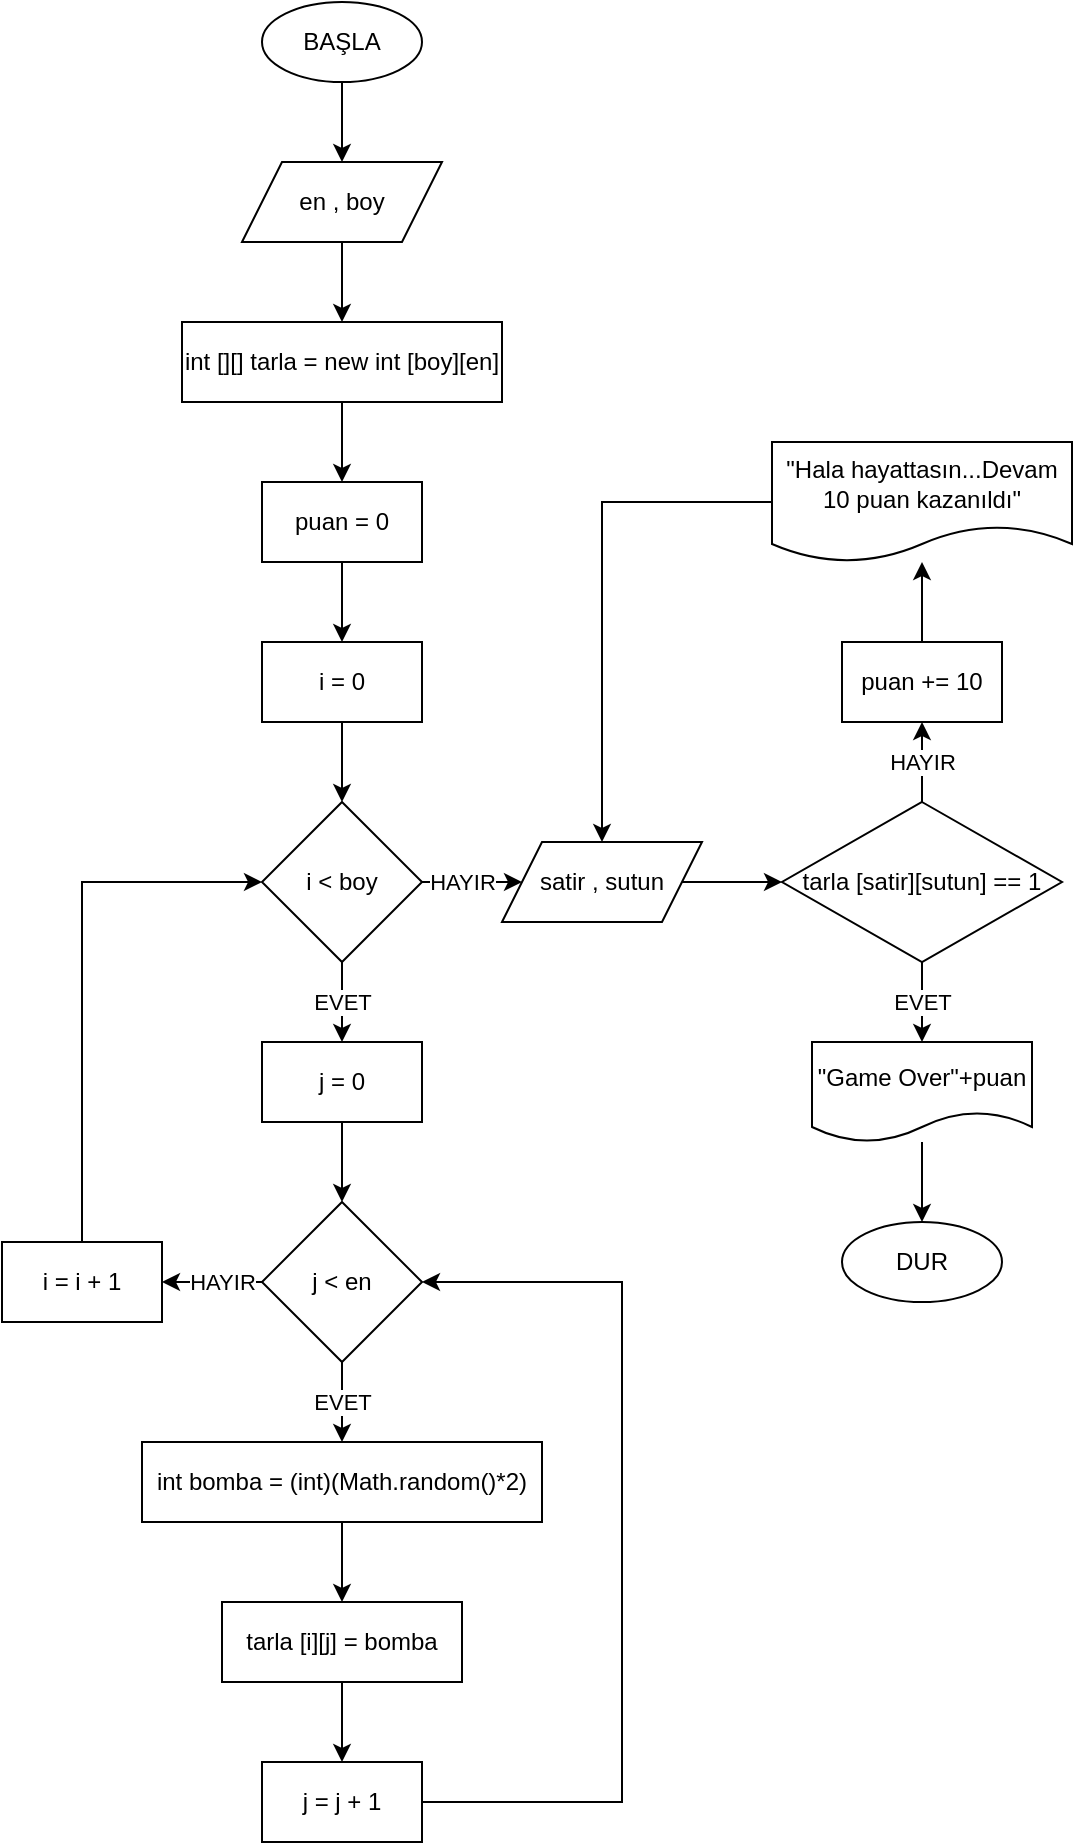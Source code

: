 <mxfile version="16.2.0" type="device"><diagram id="123lgCqeFwsPNUfiZTP2" name="Sayfa -1"><mxGraphModel dx="694" dy="822" grid="1" gridSize="10" guides="1" tooltips="1" connect="1" arrows="1" fold="1" page="0" pageScale="1" pageWidth="827" pageHeight="1169" background="none" math="0" shadow="0"><root><mxCell id="0"/><mxCell id="1" parent="0"/><mxCell id="7r3iztxmR1q6d_pn8n54-192" value="" style="edgeStyle=orthogonalEdgeStyle;rounded=0;orthogonalLoop=1;jettySize=auto;html=1;" edge="1" parent="1" source="7r3iztxmR1q6d_pn8n54-71" target="7r3iztxmR1q6d_pn8n54-156"><mxGeometry relative="1" as="geometry"/></mxCell><mxCell id="7r3iztxmR1q6d_pn8n54-71" value="BAŞLA" style="ellipse;whiteSpace=wrap;html=1;" vertex="1" parent="1"><mxGeometry x="400" y="-160" width="80" height="40" as="geometry"/></mxCell><mxCell id="7r3iztxmR1q6d_pn8n54-194" value="" style="edgeStyle=orthogonalEdgeStyle;rounded=0;orthogonalLoop=1;jettySize=auto;html=1;" edge="1" parent="1" source="7r3iztxmR1q6d_pn8n54-156" target="7r3iztxmR1q6d_pn8n54-193"><mxGeometry relative="1" as="geometry"/></mxCell><mxCell id="7r3iztxmR1q6d_pn8n54-156" value="en , boy" style="shape=parallelogram;perimeter=parallelogramPerimeter;whiteSpace=wrap;html=1;fixedSize=1;" vertex="1" parent="1"><mxGeometry x="390" y="-80" width="100" height="40" as="geometry"/></mxCell><mxCell id="7r3iztxmR1q6d_pn8n54-172" value="DUR" style="ellipse;whiteSpace=wrap;html=1;" vertex="1" parent="1"><mxGeometry x="690" y="450" width="80" height="40" as="geometry"/></mxCell><mxCell id="7r3iztxmR1q6d_pn8n54-196" value="" style="edgeStyle=orthogonalEdgeStyle;rounded=0;orthogonalLoop=1;jettySize=auto;html=1;" edge="1" parent="1" source="7r3iztxmR1q6d_pn8n54-193" target="7r3iztxmR1q6d_pn8n54-195"><mxGeometry relative="1" as="geometry"/></mxCell><mxCell id="7r3iztxmR1q6d_pn8n54-193" value="int [][] tarla = new int [boy][en]" style="whiteSpace=wrap;html=1;" vertex="1" parent="1"><mxGeometry x="360" width="160" height="40" as="geometry"/></mxCell><mxCell id="7r3iztxmR1q6d_pn8n54-222" value="" style="edgeStyle=orthogonalEdgeStyle;rounded=0;orthogonalLoop=1;jettySize=auto;html=1;" edge="1" parent="1" source="7r3iztxmR1q6d_pn8n54-195" target="7r3iztxmR1q6d_pn8n54-221"><mxGeometry relative="1" as="geometry"/></mxCell><mxCell id="7r3iztxmR1q6d_pn8n54-195" value="puan = 0" style="whiteSpace=wrap;html=1;" vertex="1" parent="1"><mxGeometry x="400" y="80" width="80" height="40" as="geometry"/></mxCell><mxCell id="7r3iztxmR1q6d_pn8n54-201" value="EVET" style="edgeStyle=orthogonalEdgeStyle;rounded=0;orthogonalLoop=1;jettySize=auto;html=1;" edge="1" parent="1" source="7r3iztxmR1q6d_pn8n54-197" target="7r3iztxmR1q6d_pn8n54-200"><mxGeometry relative="1" as="geometry"/></mxCell><mxCell id="7r3iztxmR1q6d_pn8n54-232" value="HAYIR" style="edgeStyle=orthogonalEdgeStyle;rounded=0;orthogonalLoop=1;jettySize=auto;html=1;" edge="1" parent="1" source="7r3iztxmR1q6d_pn8n54-197" target="7r3iztxmR1q6d_pn8n54-231"><mxGeometry x="-0.2" relative="1" as="geometry"><mxPoint as="offset"/></mxGeometry></mxCell><mxCell id="7r3iztxmR1q6d_pn8n54-197" value="i &amp;lt; boy" style="rhombus;whiteSpace=wrap;html=1;" vertex="1" parent="1"><mxGeometry x="400" y="240" width="80" height="80" as="geometry"/></mxCell><mxCell id="7r3iztxmR1q6d_pn8n54-203" value="" style="edgeStyle=orthogonalEdgeStyle;rounded=0;orthogonalLoop=1;jettySize=auto;html=1;" edge="1" parent="1" source="7r3iztxmR1q6d_pn8n54-200" target="7r3iztxmR1q6d_pn8n54-202"><mxGeometry relative="1" as="geometry"/></mxCell><mxCell id="7r3iztxmR1q6d_pn8n54-200" value="j = 0" style="whiteSpace=wrap;html=1;" vertex="1" parent="1"><mxGeometry x="400" y="360" width="80" height="40" as="geometry"/></mxCell><mxCell id="7r3iztxmR1q6d_pn8n54-205" value="EVET" style="edgeStyle=orthogonalEdgeStyle;rounded=0;orthogonalLoop=1;jettySize=auto;html=1;" edge="1" parent="1" source="7r3iztxmR1q6d_pn8n54-202" target="7r3iztxmR1q6d_pn8n54-224"><mxGeometry relative="1" as="geometry"><mxPoint x="440" y="590" as="targetPoint"/></mxGeometry></mxCell><mxCell id="7r3iztxmR1q6d_pn8n54-211" value="HAYIR" style="edgeStyle=orthogonalEdgeStyle;rounded=0;orthogonalLoop=1;jettySize=auto;html=1;" edge="1" parent="1" source="7r3iztxmR1q6d_pn8n54-202" target="7r3iztxmR1q6d_pn8n54-210"><mxGeometry x="-0.2" relative="1" as="geometry"><mxPoint as="offset"/></mxGeometry></mxCell><mxCell id="7r3iztxmR1q6d_pn8n54-202" value="j &amp;lt; en" style="rhombus;whiteSpace=wrap;html=1;" vertex="1" parent="1"><mxGeometry x="400" y="440" width="80" height="80" as="geometry"/></mxCell><mxCell id="7r3iztxmR1q6d_pn8n54-230" style="edgeStyle=orthogonalEdgeStyle;rounded=0;orthogonalLoop=1;jettySize=auto;html=1;exitX=0.5;exitY=0;exitDx=0;exitDy=0;entryX=0;entryY=0.5;entryDx=0;entryDy=0;" edge="1" parent="1" source="7r3iztxmR1q6d_pn8n54-210" target="7r3iztxmR1q6d_pn8n54-197"><mxGeometry relative="1" as="geometry"/></mxCell><mxCell id="7r3iztxmR1q6d_pn8n54-210" value="i = i + 1" style="whiteSpace=wrap;html=1;" vertex="1" parent="1"><mxGeometry x="270" y="460" width="80" height="40" as="geometry"/></mxCell><mxCell id="7r3iztxmR1q6d_pn8n54-223" value="" style="edgeStyle=orthogonalEdgeStyle;rounded=0;orthogonalLoop=1;jettySize=auto;html=1;" edge="1" parent="1" source="7r3iztxmR1q6d_pn8n54-221" target="7r3iztxmR1q6d_pn8n54-197"><mxGeometry relative="1" as="geometry"/></mxCell><mxCell id="7r3iztxmR1q6d_pn8n54-221" value="i = 0" style="whiteSpace=wrap;html=1;" vertex="1" parent="1"><mxGeometry x="400" y="160" width="80" height="40" as="geometry"/></mxCell><mxCell id="7r3iztxmR1q6d_pn8n54-226" value="" style="edgeStyle=orthogonalEdgeStyle;rounded=0;orthogonalLoop=1;jettySize=auto;html=1;" edge="1" parent="1" source="7r3iztxmR1q6d_pn8n54-224" target="7r3iztxmR1q6d_pn8n54-225"><mxGeometry relative="1" as="geometry"/></mxCell><mxCell id="7r3iztxmR1q6d_pn8n54-224" value="int bomba = (int)(Math.random()*2)" style="rounded=0;whiteSpace=wrap;html=1;" vertex="1" parent="1"><mxGeometry x="340" y="560" width="200" height="40" as="geometry"/></mxCell><mxCell id="7r3iztxmR1q6d_pn8n54-228" value="" style="edgeStyle=orthogonalEdgeStyle;rounded=0;orthogonalLoop=1;jettySize=auto;html=1;" edge="1" parent="1" source="7r3iztxmR1q6d_pn8n54-225" target="7r3iztxmR1q6d_pn8n54-227"><mxGeometry relative="1" as="geometry"/></mxCell><mxCell id="7r3iztxmR1q6d_pn8n54-225" value="tarla [i][j] = bomba" style="rounded=0;whiteSpace=wrap;html=1;" vertex="1" parent="1"><mxGeometry x="380" y="640" width="120" height="40" as="geometry"/></mxCell><mxCell id="7r3iztxmR1q6d_pn8n54-229" style="edgeStyle=orthogonalEdgeStyle;rounded=0;orthogonalLoop=1;jettySize=auto;html=1;exitX=1;exitY=0.5;exitDx=0;exitDy=0;entryX=1;entryY=0.5;entryDx=0;entryDy=0;" edge="1" parent="1" source="7r3iztxmR1q6d_pn8n54-227" target="7r3iztxmR1q6d_pn8n54-202"><mxGeometry relative="1" as="geometry"><Array as="points"><mxPoint x="580" y="740"/><mxPoint x="580" y="480"/></Array></mxGeometry></mxCell><mxCell id="7r3iztxmR1q6d_pn8n54-227" value="j = j + 1" style="rounded=0;whiteSpace=wrap;html=1;" vertex="1" parent="1"><mxGeometry x="400" y="720" width="80" height="40" as="geometry"/></mxCell><mxCell id="7r3iztxmR1q6d_pn8n54-234" value="" style="edgeStyle=orthogonalEdgeStyle;rounded=0;orthogonalLoop=1;jettySize=auto;html=1;" edge="1" parent="1" source="7r3iztxmR1q6d_pn8n54-231" target="7r3iztxmR1q6d_pn8n54-233"><mxGeometry relative="1" as="geometry"/></mxCell><mxCell id="7r3iztxmR1q6d_pn8n54-231" value="satir , sutun" style="shape=parallelogram;perimeter=parallelogramPerimeter;whiteSpace=wrap;html=1;fixedSize=1;" vertex="1" parent="1"><mxGeometry x="520" y="260" width="100" height="40" as="geometry"/></mxCell><mxCell id="7r3iztxmR1q6d_pn8n54-236" value="EVET" style="edgeStyle=orthogonalEdgeStyle;rounded=0;orthogonalLoop=1;jettySize=auto;html=1;" edge="1" parent="1" source="7r3iztxmR1q6d_pn8n54-233" target="7r3iztxmR1q6d_pn8n54-235"><mxGeometry relative="1" as="geometry"/></mxCell><mxCell id="7r3iztxmR1q6d_pn8n54-239" value="HAYIR" style="edgeStyle=orthogonalEdgeStyle;rounded=0;orthogonalLoop=1;jettySize=auto;html=1;" edge="1" parent="1" source="7r3iztxmR1q6d_pn8n54-233" target="7r3iztxmR1q6d_pn8n54-238"><mxGeometry relative="1" as="geometry"/></mxCell><mxCell id="7r3iztxmR1q6d_pn8n54-233" value="tarla [satir][sutun] == 1" style="rhombus;whiteSpace=wrap;html=1;" vertex="1" parent="1"><mxGeometry x="660" y="240" width="140" height="80" as="geometry"/></mxCell><mxCell id="7r3iztxmR1q6d_pn8n54-237" value="" style="edgeStyle=orthogonalEdgeStyle;rounded=0;orthogonalLoop=1;jettySize=auto;html=1;" edge="1" parent="1" source="7r3iztxmR1q6d_pn8n54-235" target="7r3iztxmR1q6d_pn8n54-172"><mxGeometry relative="1" as="geometry"/></mxCell><mxCell id="7r3iztxmR1q6d_pn8n54-235" value="&quot;Game Over&quot;+puan" style="shape=document;whiteSpace=wrap;html=1;boundedLbl=1;" vertex="1" parent="1"><mxGeometry x="675" y="360" width="110" height="50" as="geometry"/></mxCell><mxCell id="7r3iztxmR1q6d_pn8n54-241" value="" style="edgeStyle=orthogonalEdgeStyle;rounded=0;orthogonalLoop=1;jettySize=auto;html=1;" edge="1" parent="1" source="7r3iztxmR1q6d_pn8n54-238" target="7r3iztxmR1q6d_pn8n54-240"><mxGeometry relative="1" as="geometry"/></mxCell><mxCell id="7r3iztxmR1q6d_pn8n54-238" value="puan += 10" style="whiteSpace=wrap;html=1;" vertex="1" parent="1"><mxGeometry x="690" y="160" width="80" height="40" as="geometry"/></mxCell><mxCell id="7r3iztxmR1q6d_pn8n54-242" style="edgeStyle=orthogonalEdgeStyle;rounded=0;orthogonalLoop=1;jettySize=auto;html=1;exitX=0;exitY=0.5;exitDx=0;exitDy=0;entryX=0.5;entryY=0;entryDx=0;entryDy=0;" edge="1" parent="1" source="7r3iztxmR1q6d_pn8n54-240" target="7r3iztxmR1q6d_pn8n54-231"><mxGeometry relative="1" as="geometry"/></mxCell><mxCell id="7r3iztxmR1q6d_pn8n54-240" value="&quot;Hala hayattasın...Devam&lt;br&gt;10 puan kazanıldı&quot;" style="shape=document;whiteSpace=wrap;html=1;boundedLbl=1;" vertex="1" parent="1"><mxGeometry x="655" y="60" width="150" height="60" as="geometry"/></mxCell></root></mxGraphModel></diagram></mxfile>